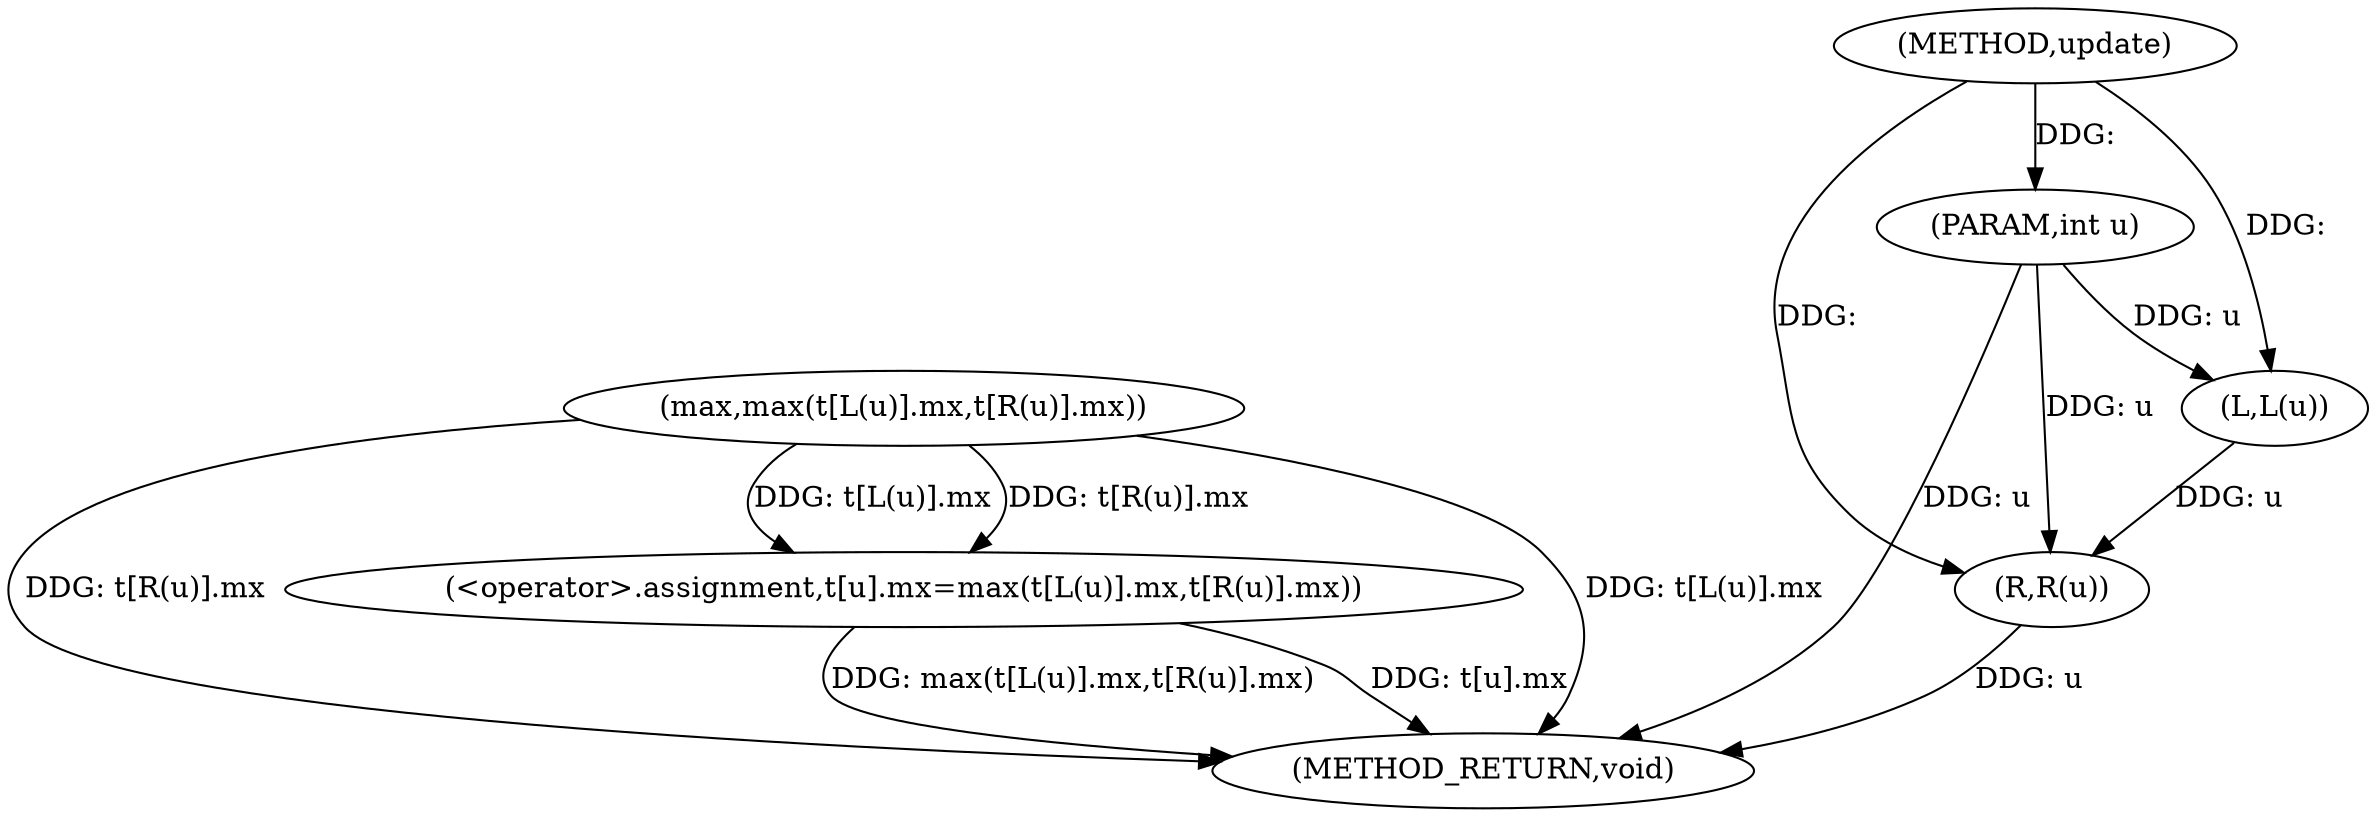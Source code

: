digraph "update" {  
"1000320" [label = "(METHOD,update)" ]
"1000342" [label = "(METHOD_RETURN,void)" ]
"1000321" [label = "(PARAM,int u)" ]
"1000323" [label = "(<operator>.assignment,t[u].mx=max(t[L(u)].mx,t[R(u)].mx))" ]
"1000329" [label = "(max,max(t[L(u)].mx,t[R(u)].mx))" ]
"1000333" [label = "(L,L(u))" ]
"1000339" [label = "(R,R(u))" ]
  "1000321" -> "1000342"  [ label = "DDG: u"] 
  "1000323" -> "1000342"  [ label = "DDG: t[u].mx"] 
  "1000329" -> "1000342"  [ label = "DDG: t[L(u)].mx"] 
  "1000339" -> "1000342"  [ label = "DDG: u"] 
  "1000329" -> "1000342"  [ label = "DDG: t[R(u)].mx"] 
  "1000323" -> "1000342"  [ label = "DDG: max(t[L(u)].mx,t[R(u)].mx)"] 
  "1000320" -> "1000321"  [ label = "DDG: "] 
  "1000329" -> "1000323"  [ label = "DDG: t[R(u)].mx"] 
  "1000329" -> "1000323"  [ label = "DDG: t[L(u)].mx"] 
  "1000321" -> "1000333"  [ label = "DDG: u"] 
  "1000320" -> "1000333"  [ label = "DDG: "] 
  "1000333" -> "1000339"  [ label = "DDG: u"] 
  "1000321" -> "1000339"  [ label = "DDG: u"] 
  "1000320" -> "1000339"  [ label = "DDG: "] 
}
